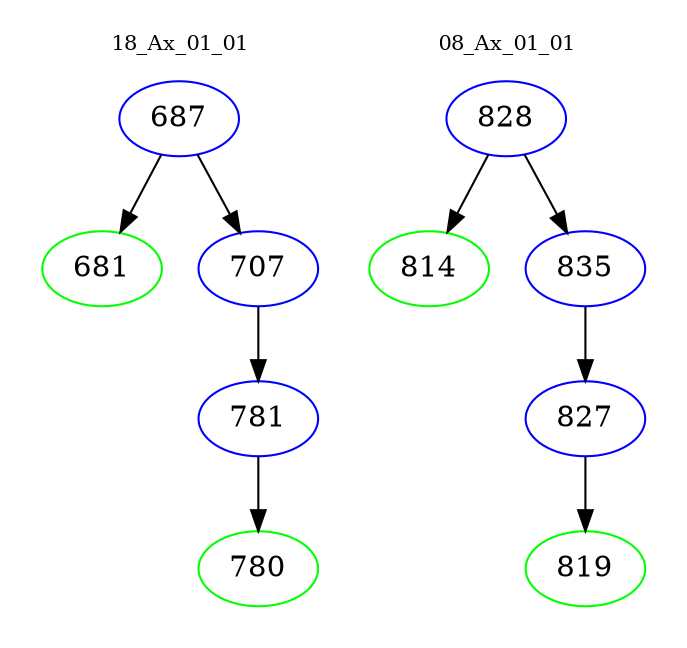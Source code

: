 digraph{
subgraph cluster_0 {
color = white
label = "18_Ax_01_01";
fontsize=10;
T0_687 [label="687", color="blue"]
T0_687 -> T0_681 [color="black"]
T0_681 [label="681", color="green"]
T0_687 -> T0_707 [color="black"]
T0_707 [label="707", color="blue"]
T0_707 -> T0_781 [color="black"]
T0_781 [label="781", color="blue"]
T0_781 -> T0_780 [color="black"]
T0_780 [label="780", color="green"]
}
subgraph cluster_1 {
color = white
label = "08_Ax_01_01";
fontsize=10;
T1_828 [label="828", color="blue"]
T1_828 -> T1_814 [color="black"]
T1_814 [label="814", color="green"]
T1_828 -> T1_835 [color="black"]
T1_835 [label="835", color="blue"]
T1_835 -> T1_827 [color="black"]
T1_827 [label="827", color="blue"]
T1_827 -> T1_819 [color="black"]
T1_819 [label="819", color="green"]
}
}
